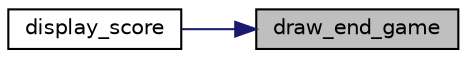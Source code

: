 digraph "draw_end_game"
{
 // LATEX_PDF_SIZE
  edge [fontname="Helvetica",fontsize="10",labelfontname="Helvetica",labelfontsize="10"];
  node [fontname="Helvetica",fontsize="10",shape=record];
  rankdir="RL";
  Node1 [label="draw_end_game",height=0.2,width=0.4,color="black", fillcolor="grey75", style="filled", fontcolor="black",tooltip="Draws end game screen."];
  Node1 -> Node2 [dir="back",color="midnightblue",fontsize="10",style="solid",fontname="Helvetica"];
  Node2 [label="display_score",height=0.2,width=0.4,color="black", fillcolor="white", style="filled",URL="$group__game.html#ga4a4b618b7cda0f7c3f51b8a985f7ace8",tooltip="Displays the score at the end of the game."];
}
